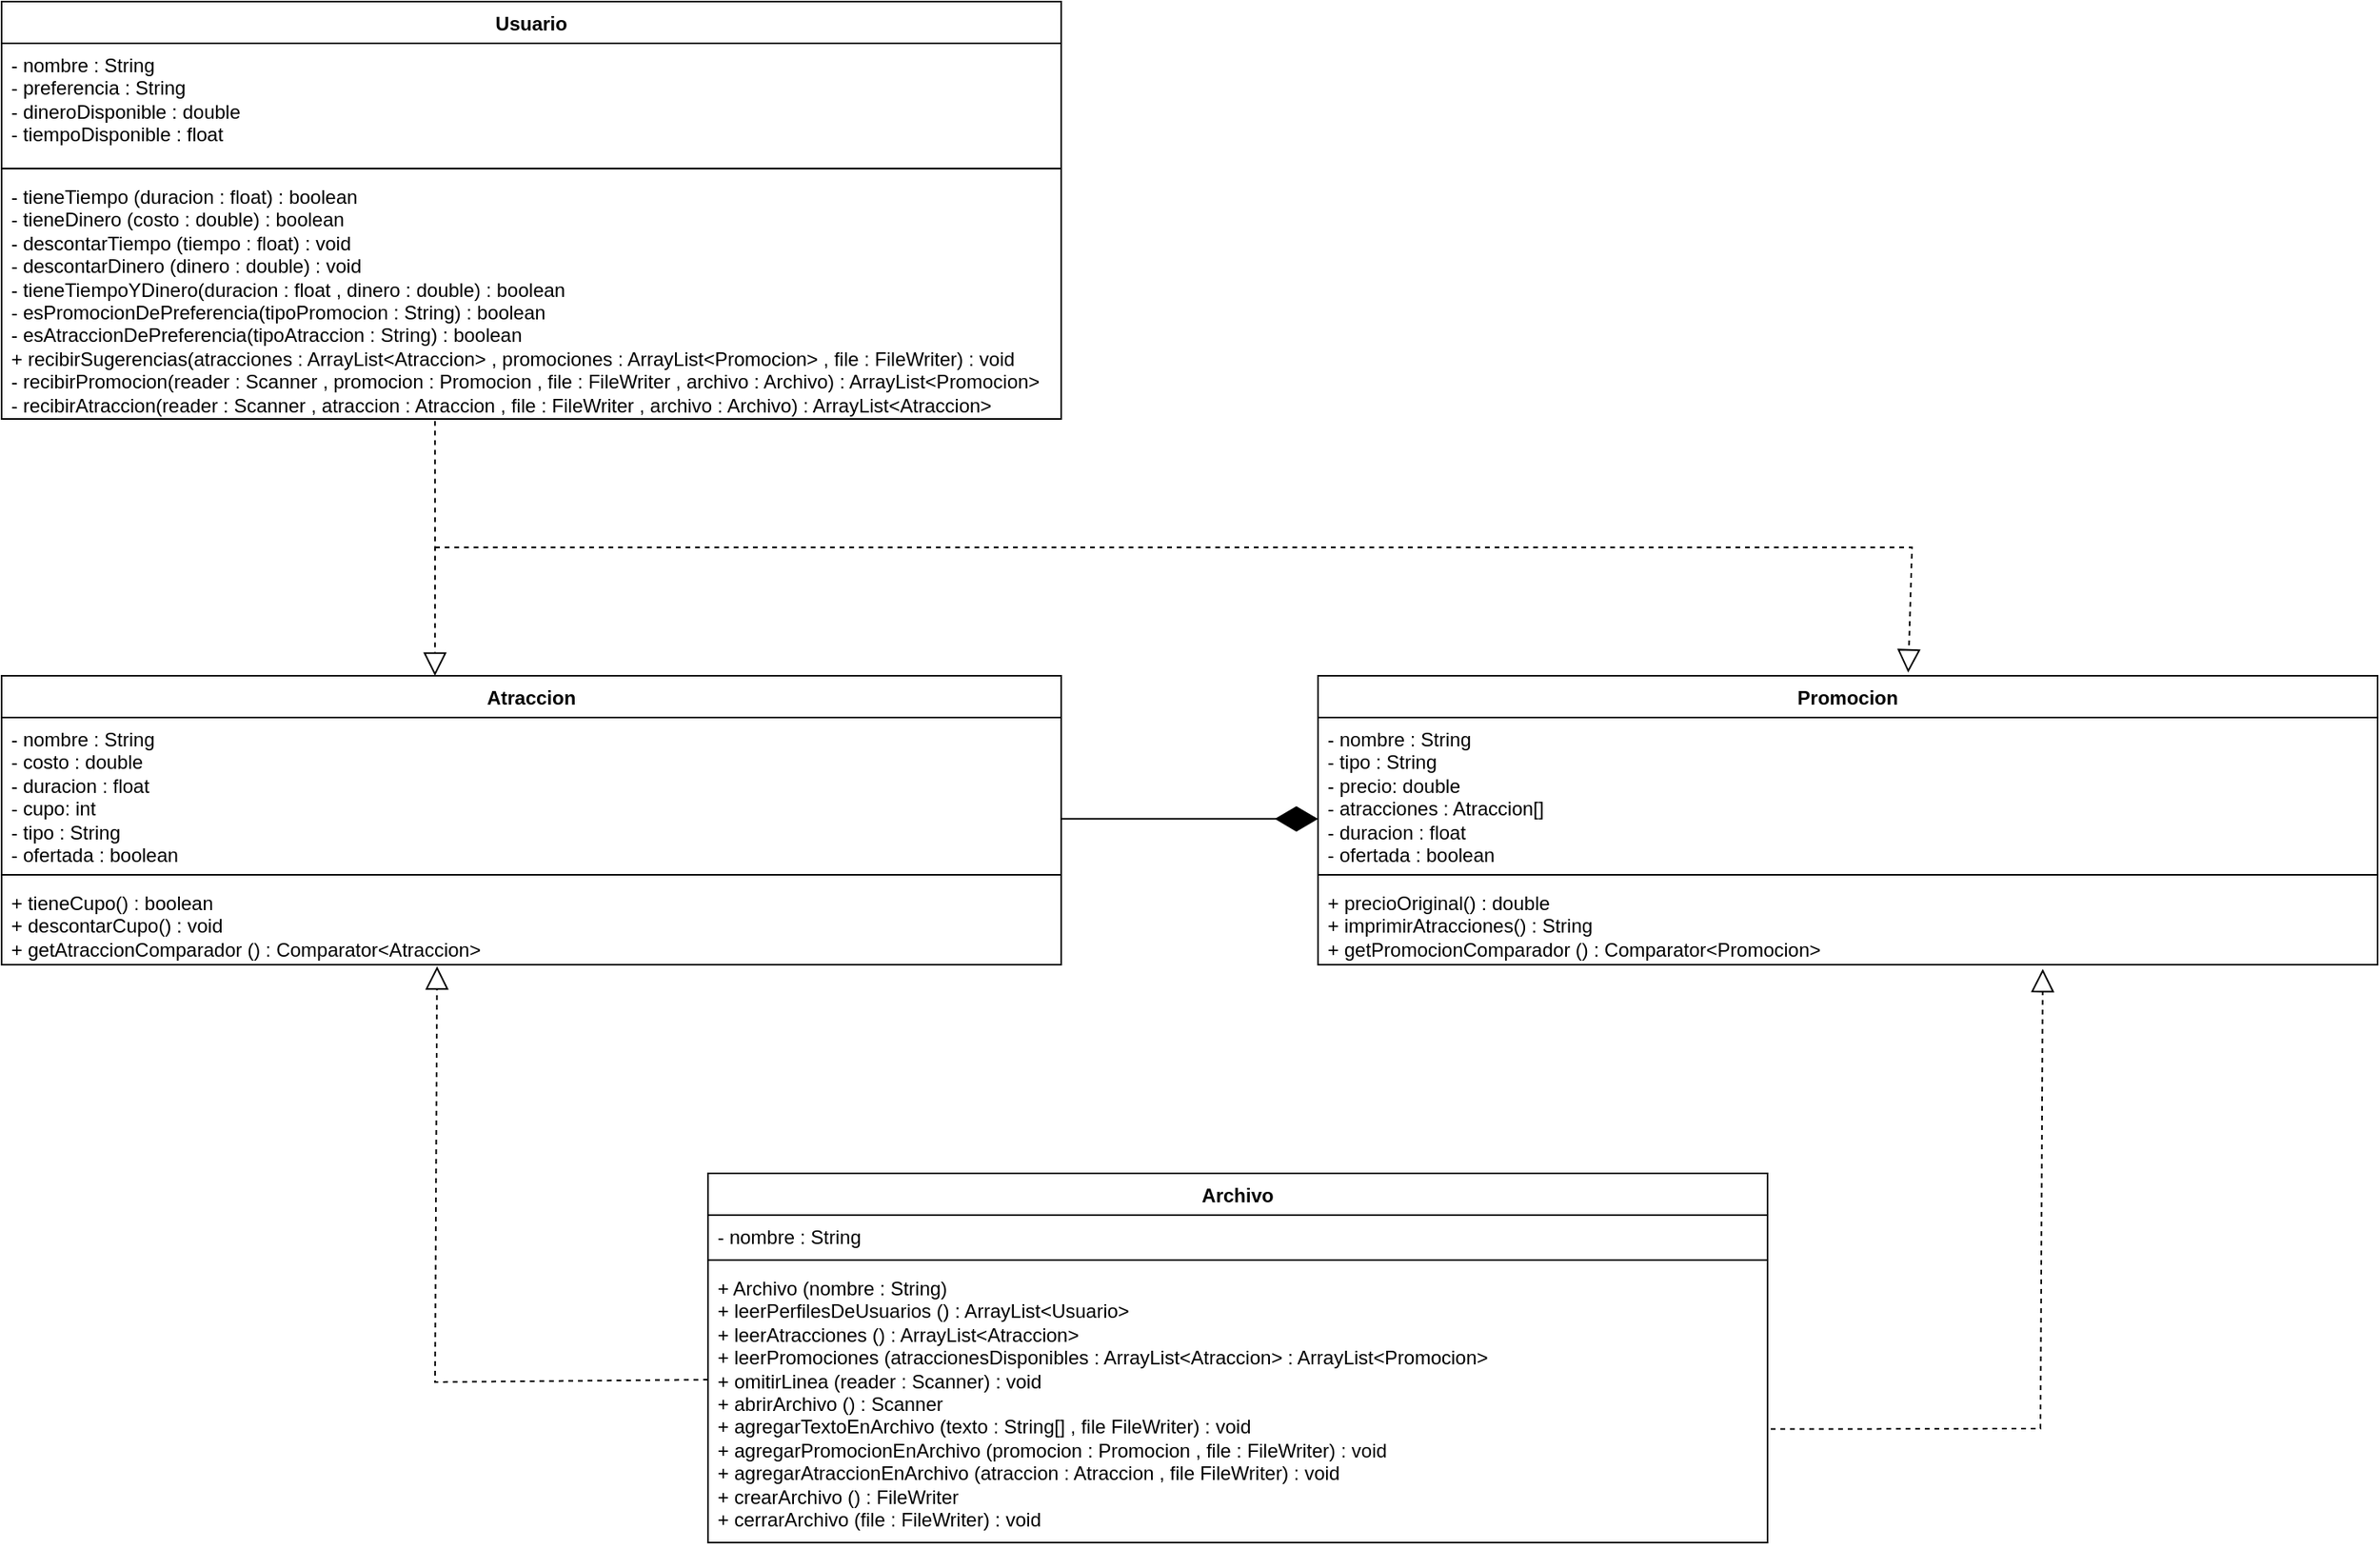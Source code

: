 <mxfile version="21.5.1" type="device">
  <diagram id="C5RBs43oDa-KdzZeNtuy" name="Page-1">
    <mxGraphModel dx="2333" dy="1398" grid="1" gridSize="10" guides="1" tooltips="1" connect="1" arrows="1" fold="1" page="1" pageScale="1" pageWidth="827" pageHeight="1169" math="0" shadow="0">
      <root>
        <mxCell id="WIyWlLk6GJQsqaUBKTNV-0" />
        <mxCell id="WIyWlLk6GJQsqaUBKTNV-1" parent="WIyWlLk6GJQsqaUBKTNV-0" />
        <mxCell id="nxIMyX0dU8XtXgx2l4wC-17" value="Usuario" style="swimlane;fontStyle=1;align=center;verticalAlign=top;childLayout=stackLayout;horizontal=1;startSize=26;horizontalStack=0;resizeParent=1;resizeParentMax=0;resizeLast=0;collapsible=1;marginBottom=0;whiteSpace=wrap;html=1;" parent="WIyWlLk6GJQsqaUBKTNV-1" vertex="1">
          <mxGeometry x="70" y="60" width="660" height="260" as="geometry" />
        </mxCell>
        <mxCell id="nxIMyX0dU8XtXgx2l4wC-18" value="- nombre : String&lt;br&gt;- preferencia : String&lt;br&gt;- dineroDisponible : double&lt;br&gt;- tiempoDisponible : float" style="text;strokeColor=none;fillColor=none;align=left;verticalAlign=top;spacingLeft=4;spacingRight=4;overflow=hidden;rotatable=0;points=[[0,0.5],[1,0.5]];portConstraint=eastwest;whiteSpace=wrap;html=1;" parent="nxIMyX0dU8XtXgx2l4wC-17" vertex="1">
          <mxGeometry y="26" width="660" height="74" as="geometry" />
        </mxCell>
        <mxCell id="nxIMyX0dU8XtXgx2l4wC-19" value="" style="line;strokeWidth=1;fillColor=none;align=left;verticalAlign=middle;spacingTop=-1;spacingLeft=3;spacingRight=3;rotatable=0;labelPosition=right;points=[];portConstraint=eastwest;strokeColor=inherit;" parent="nxIMyX0dU8XtXgx2l4wC-17" vertex="1">
          <mxGeometry y="100" width="660" height="8" as="geometry" />
        </mxCell>
        <mxCell id="nxIMyX0dU8XtXgx2l4wC-20" value="- tieneTiempo (duracion : float) : boolean&lt;br&gt;- tieneDinero (costo : double) : boolean&lt;br&gt;- descontarTiempo (tiempo : float) : void&lt;br&gt;- descontarDinero (dinero : double) : void&lt;br&gt;- tieneTiempoYDinero(duracion : float , dinero : double) : boolean&lt;br&gt;- esPromocionDePreferencia(tipoPromocion : String) : boolean&lt;br&gt;- esAtraccionDePreferencia(tipoAtraccion : String) : boolean&lt;br&gt;+ recibirSugerencias(atracciones : ArrayList&amp;lt;Atraccion&amp;gt; , promociones : ArrayList&amp;lt;Promocion&amp;gt; , file : FileWriter) : void&lt;br&gt;- recibirPromocion(reader : Scanner , promocion : Promocion , file : FileWriter , archivo : Archivo) : ArrayList&amp;lt;Promocion&amp;gt;&lt;br&gt;- recibirAtraccion(reader : Scanner , atraccion : Atraccion , file : FileWriter , archivo : Archivo) : ArrayList&amp;lt;Atraccion&amp;gt;" style="text;strokeColor=none;fillColor=none;align=left;verticalAlign=top;spacingLeft=4;spacingRight=4;overflow=hidden;rotatable=0;points=[[0,0.5],[1,0.5]];portConstraint=eastwest;whiteSpace=wrap;html=1;" parent="nxIMyX0dU8XtXgx2l4wC-17" vertex="1">
          <mxGeometry y="108" width="660" height="152" as="geometry" />
        </mxCell>
        <mxCell id="nxIMyX0dU8XtXgx2l4wC-21" value="Atraccion" style="swimlane;fontStyle=1;align=center;verticalAlign=top;childLayout=stackLayout;horizontal=1;startSize=26;horizontalStack=0;resizeParent=1;resizeParentMax=0;resizeLast=0;collapsible=1;marginBottom=0;whiteSpace=wrap;html=1;" parent="WIyWlLk6GJQsqaUBKTNV-1" vertex="1">
          <mxGeometry x="70" y="480" width="660" height="180" as="geometry" />
        </mxCell>
        <mxCell id="nxIMyX0dU8XtXgx2l4wC-22" value="- nombre : String&lt;br&gt;- costo : double&lt;br&gt;- duracion : float&lt;br&gt;- cupo: int&lt;br&gt;- tipo : String&lt;br&gt;- ofertada : boolean" style="text;strokeColor=none;fillColor=none;align=left;verticalAlign=top;spacingLeft=4;spacingRight=4;overflow=hidden;rotatable=0;points=[[0,0.5],[1,0.5]];portConstraint=eastwest;whiteSpace=wrap;html=1;" parent="nxIMyX0dU8XtXgx2l4wC-21" vertex="1">
          <mxGeometry y="26" width="660" height="94" as="geometry" />
        </mxCell>
        <mxCell id="nxIMyX0dU8XtXgx2l4wC-23" value="" style="line;strokeWidth=1;fillColor=none;align=left;verticalAlign=middle;spacingTop=-1;spacingLeft=3;spacingRight=3;rotatable=0;labelPosition=right;points=[];portConstraint=eastwest;strokeColor=inherit;" parent="nxIMyX0dU8XtXgx2l4wC-21" vertex="1">
          <mxGeometry y="120" width="660" height="8" as="geometry" />
        </mxCell>
        <mxCell id="nxIMyX0dU8XtXgx2l4wC-24" value="+ tieneCupo() : boolean&lt;br&gt;+ descontarCupo() : void&lt;br&gt;+ getAtraccionComparador () : Comparator&amp;lt;Atraccion&amp;gt;" style="text;strokeColor=none;fillColor=none;align=left;verticalAlign=top;spacingLeft=4;spacingRight=4;overflow=hidden;rotatable=0;points=[[0,0.5],[1,0.5]];portConstraint=eastwest;whiteSpace=wrap;html=1;" parent="nxIMyX0dU8XtXgx2l4wC-21" vertex="1">
          <mxGeometry y="128" width="660" height="52" as="geometry" />
        </mxCell>
        <mxCell id="nxIMyX0dU8XtXgx2l4wC-25" value="Promocion" style="swimlane;fontStyle=1;align=center;verticalAlign=top;childLayout=stackLayout;horizontal=1;startSize=26;horizontalStack=0;resizeParent=1;resizeParentMax=0;resizeLast=0;collapsible=1;marginBottom=0;whiteSpace=wrap;html=1;" parent="WIyWlLk6GJQsqaUBKTNV-1" vertex="1">
          <mxGeometry x="890" y="480" width="660" height="180" as="geometry" />
        </mxCell>
        <mxCell id="nxIMyX0dU8XtXgx2l4wC-26" value="- nombre : String&lt;br&gt;- tipo : String&lt;br&gt;- precio: double&lt;br&gt;- atracciones : Atraccion[]&lt;br&gt;- duracion : float&lt;br&gt;- ofertada : boolean" style="text;strokeColor=none;fillColor=none;align=left;verticalAlign=top;spacingLeft=4;spacingRight=4;overflow=hidden;rotatable=0;points=[[0,0.5],[1,0.5]];portConstraint=eastwest;whiteSpace=wrap;html=1;" parent="nxIMyX0dU8XtXgx2l4wC-25" vertex="1">
          <mxGeometry y="26" width="660" height="94" as="geometry" />
        </mxCell>
        <mxCell id="nxIMyX0dU8XtXgx2l4wC-27" value="" style="line;strokeWidth=1;fillColor=none;align=left;verticalAlign=middle;spacingTop=-1;spacingLeft=3;spacingRight=3;rotatable=0;labelPosition=right;points=[];portConstraint=eastwest;strokeColor=inherit;" parent="nxIMyX0dU8XtXgx2l4wC-25" vertex="1">
          <mxGeometry y="120" width="660" height="8" as="geometry" />
        </mxCell>
        <mxCell id="nxIMyX0dU8XtXgx2l4wC-28" value="+ precioOriginal() : double&lt;br&gt;+ imprimirAtracciones() : String&lt;br&gt;+ getPromocionComparador () : Comparator&amp;lt;Promocion&amp;gt;" style="text;strokeColor=none;fillColor=none;align=left;verticalAlign=top;spacingLeft=4;spacingRight=4;overflow=hidden;rotatable=0;points=[[0,0.5],[1,0.5]];portConstraint=eastwest;whiteSpace=wrap;html=1;" parent="nxIMyX0dU8XtXgx2l4wC-25" vertex="1">
          <mxGeometry y="128" width="660" height="52" as="geometry" />
        </mxCell>
        <mxCell id="8V1CplFsHKvnWU0y8MeQ-1" value="Archivo" style="swimlane;fontStyle=1;align=center;verticalAlign=top;childLayout=stackLayout;horizontal=1;startSize=26;horizontalStack=0;resizeParent=1;resizeParentMax=0;resizeLast=0;collapsible=1;marginBottom=0;whiteSpace=wrap;html=1;" parent="WIyWlLk6GJQsqaUBKTNV-1" vertex="1">
          <mxGeometry x="510" y="790" width="660" height="230" as="geometry" />
        </mxCell>
        <mxCell id="8V1CplFsHKvnWU0y8MeQ-2" value="- nombre : String" style="text;strokeColor=none;fillColor=none;align=left;verticalAlign=top;spacingLeft=4;spacingRight=4;overflow=hidden;rotatable=0;points=[[0,0.5],[1,0.5]];portConstraint=eastwest;whiteSpace=wrap;html=1;" parent="8V1CplFsHKvnWU0y8MeQ-1" vertex="1">
          <mxGeometry y="26" width="660" height="24" as="geometry" />
        </mxCell>
        <mxCell id="8V1CplFsHKvnWU0y8MeQ-3" value="" style="line;strokeWidth=1;fillColor=none;align=left;verticalAlign=middle;spacingTop=-1;spacingLeft=3;spacingRight=3;rotatable=0;labelPosition=right;points=[];portConstraint=eastwest;strokeColor=inherit;" parent="8V1CplFsHKvnWU0y8MeQ-1" vertex="1">
          <mxGeometry y="50" width="660" height="8" as="geometry" />
        </mxCell>
        <mxCell id="8V1CplFsHKvnWU0y8MeQ-4" value="+ Archivo (nombre : String)&lt;br&gt;+ leerPerfilesDeUsuarios () : ArrayList&amp;lt;Usuario&amp;gt;&lt;br&gt;+ leerAtracciones () : ArrayList&amp;lt;Atraccion&amp;gt;&lt;br&gt;+ leerPromociones (atraccionesDisponibles : ArrayList&amp;lt;Atraccion&amp;gt; : ArrayList&amp;lt;Promocion&amp;gt;&lt;br&gt;+ omitirLinea (reader : Scanner) : void&lt;br&gt;+ abrirArchivo () : Scanner&lt;br&gt;+ agregarTextoEnArchivo (texto : String[] , file FileWriter) : void&lt;br&gt;+ agregarPromocionEnArchivo (promocion : Promocion , file : FileWriter) : void&lt;br&gt;+ agregarAtraccionEnArchivo (atraccion : Atraccion , file FileWriter) : void&lt;br&gt;+ crearArchivo () : FileWriter&lt;br&gt;+ cerrarArchivo (file : FileWriter) : void" style="text;strokeColor=none;fillColor=none;align=left;verticalAlign=top;spacingLeft=4;spacingRight=4;overflow=hidden;rotatable=0;points=[[0,0.5],[1,0.5]];portConstraint=eastwest;whiteSpace=wrap;html=1;" parent="8V1CplFsHKvnWU0y8MeQ-1" vertex="1">
          <mxGeometry y="58" width="660" height="172" as="geometry" />
        </mxCell>
        <mxCell id="r3aYUg8BZfmBwD-g3C7d-0" value="" style="endArrow=diamondThin;endFill=1;endSize=24;html=1;rounded=0;" edge="1" parent="WIyWlLk6GJQsqaUBKTNV-1">
          <mxGeometry width="160" relative="1" as="geometry">
            <mxPoint x="730" y="569.17" as="sourcePoint" />
            <mxPoint x="890" y="569.17" as="targetPoint" />
          </mxGeometry>
        </mxCell>
        <mxCell id="r3aYUg8BZfmBwD-g3C7d-1" value="" style="endArrow=block;dashed=1;endFill=0;endSize=12;html=1;rounded=0;entryX=0.557;entryY=-0.011;entryDx=0;entryDy=0;entryPerimeter=0;" edge="1" parent="WIyWlLk6GJQsqaUBKTNV-1" target="nxIMyX0dU8XtXgx2l4wC-25">
          <mxGeometry width="160" relative="1" as="geometry">
            <mxPoint x="340" y="400" as="sourcePoint" />
            <mxPoint x="800" y="440" as="targetPoint" />
            <Array as="points">
              <mxPoint x="1260" y="400" />
            </Array>
          </mxGeometry>
        </mxCell>
        <mxCell id="r3aYUg8BZfmBwD-g3C7d-2" value="" style="endArrow=block;dashed=1;endFill=0;endSize=12;html=1;rounded=0;entryX=0.409;entryY=0;entryDx=0;entryDy=0;entryPerimeter=0;exitX=0.409;exitY=1.008;exitDx=0;exitDy=0;exitPerimeter=0;" edge="1" parent="WIyWlLk6GJQsqaUBKTNV-1" source="nxIMyX0dU8XtXgx2l4wC-20" target="nxIMyX0dU8XtXgx2l4wC-21">
          <mxGeometry width="160" relative="1" as="geometry">
            <mxPoint x="340" y="330" as="sourcePoint" />
            <mxPoint x="340" y="470" as="targetPoint" />
            <Array as="points">
              <mxPoint x="340" y="405.294" />
            </Array>
          </mxGeometry>
        </mxCell>
        <mxCell id="r3aYUg8BZfmBwD-g3C7d-3" value="" style="endArrow=block;dashed=1;endFill=0;endSize=12;html=1;rounded=0;exitX=0;exitY=0.41;exitDx=0;exitDy=0;exitPerimeter=0;entryX=0.411;entryY=1.019;entryDx=0;entryDy=0;entryPerimeter=0;" edge="1" parent="WIyWlLk6GJQsqaUBKTNV-1" source="8V1CplFsHKvnWU0y8MeQ-4" target="nxIMyX0dU8XtXgx2l4wC-24">
          <mxGeometry width="160" relative="1" as="geometry">
            <mxPoint x="440" y="760" as="sourcePoint" />
            <mxPoint x="360" y="680" as="targetPoint" />
            <Array as="points">
              <mxPoint x="340" y="920" />
            </Array>
          </mxGeometry>
        </mxCell>
        <mxCell id="r3aYUg8BZfmBwD-g3C7d-4" value="" style="endArrow=block;dashed=1;endFill=0;endSize=12;html=1;rounded=0;entryX=0.684;entryY=1.05;entryDx=0;entryDy=0;entryPerimeter=0;exitX=1.003;exitY=0.589;exitDx=0;exitDy=0;exitPerimeter=0;" edge="1" parent="WIyWlLk6GJQsqaUBKTNV-1" source="8V1CplFsHKvnWU0y8MeQ-4" target="nxIMyX0dU8XtXgx2l4wC-28">
          <mxGeometry width="160" relative="1" as="geometry">
            <mxPoint x="1270" y="950" as="sourcePoint" />
            <mxPoint x="1351" y="690" as="targetPoint" />
            <Array as="points">
              <mxPoint x="1340" y="949" />
            </Array>
          </mxGeometry>
        </mxCell>
      </root>
    </mxGraphModel>
  </diagram>
</mxfile>
